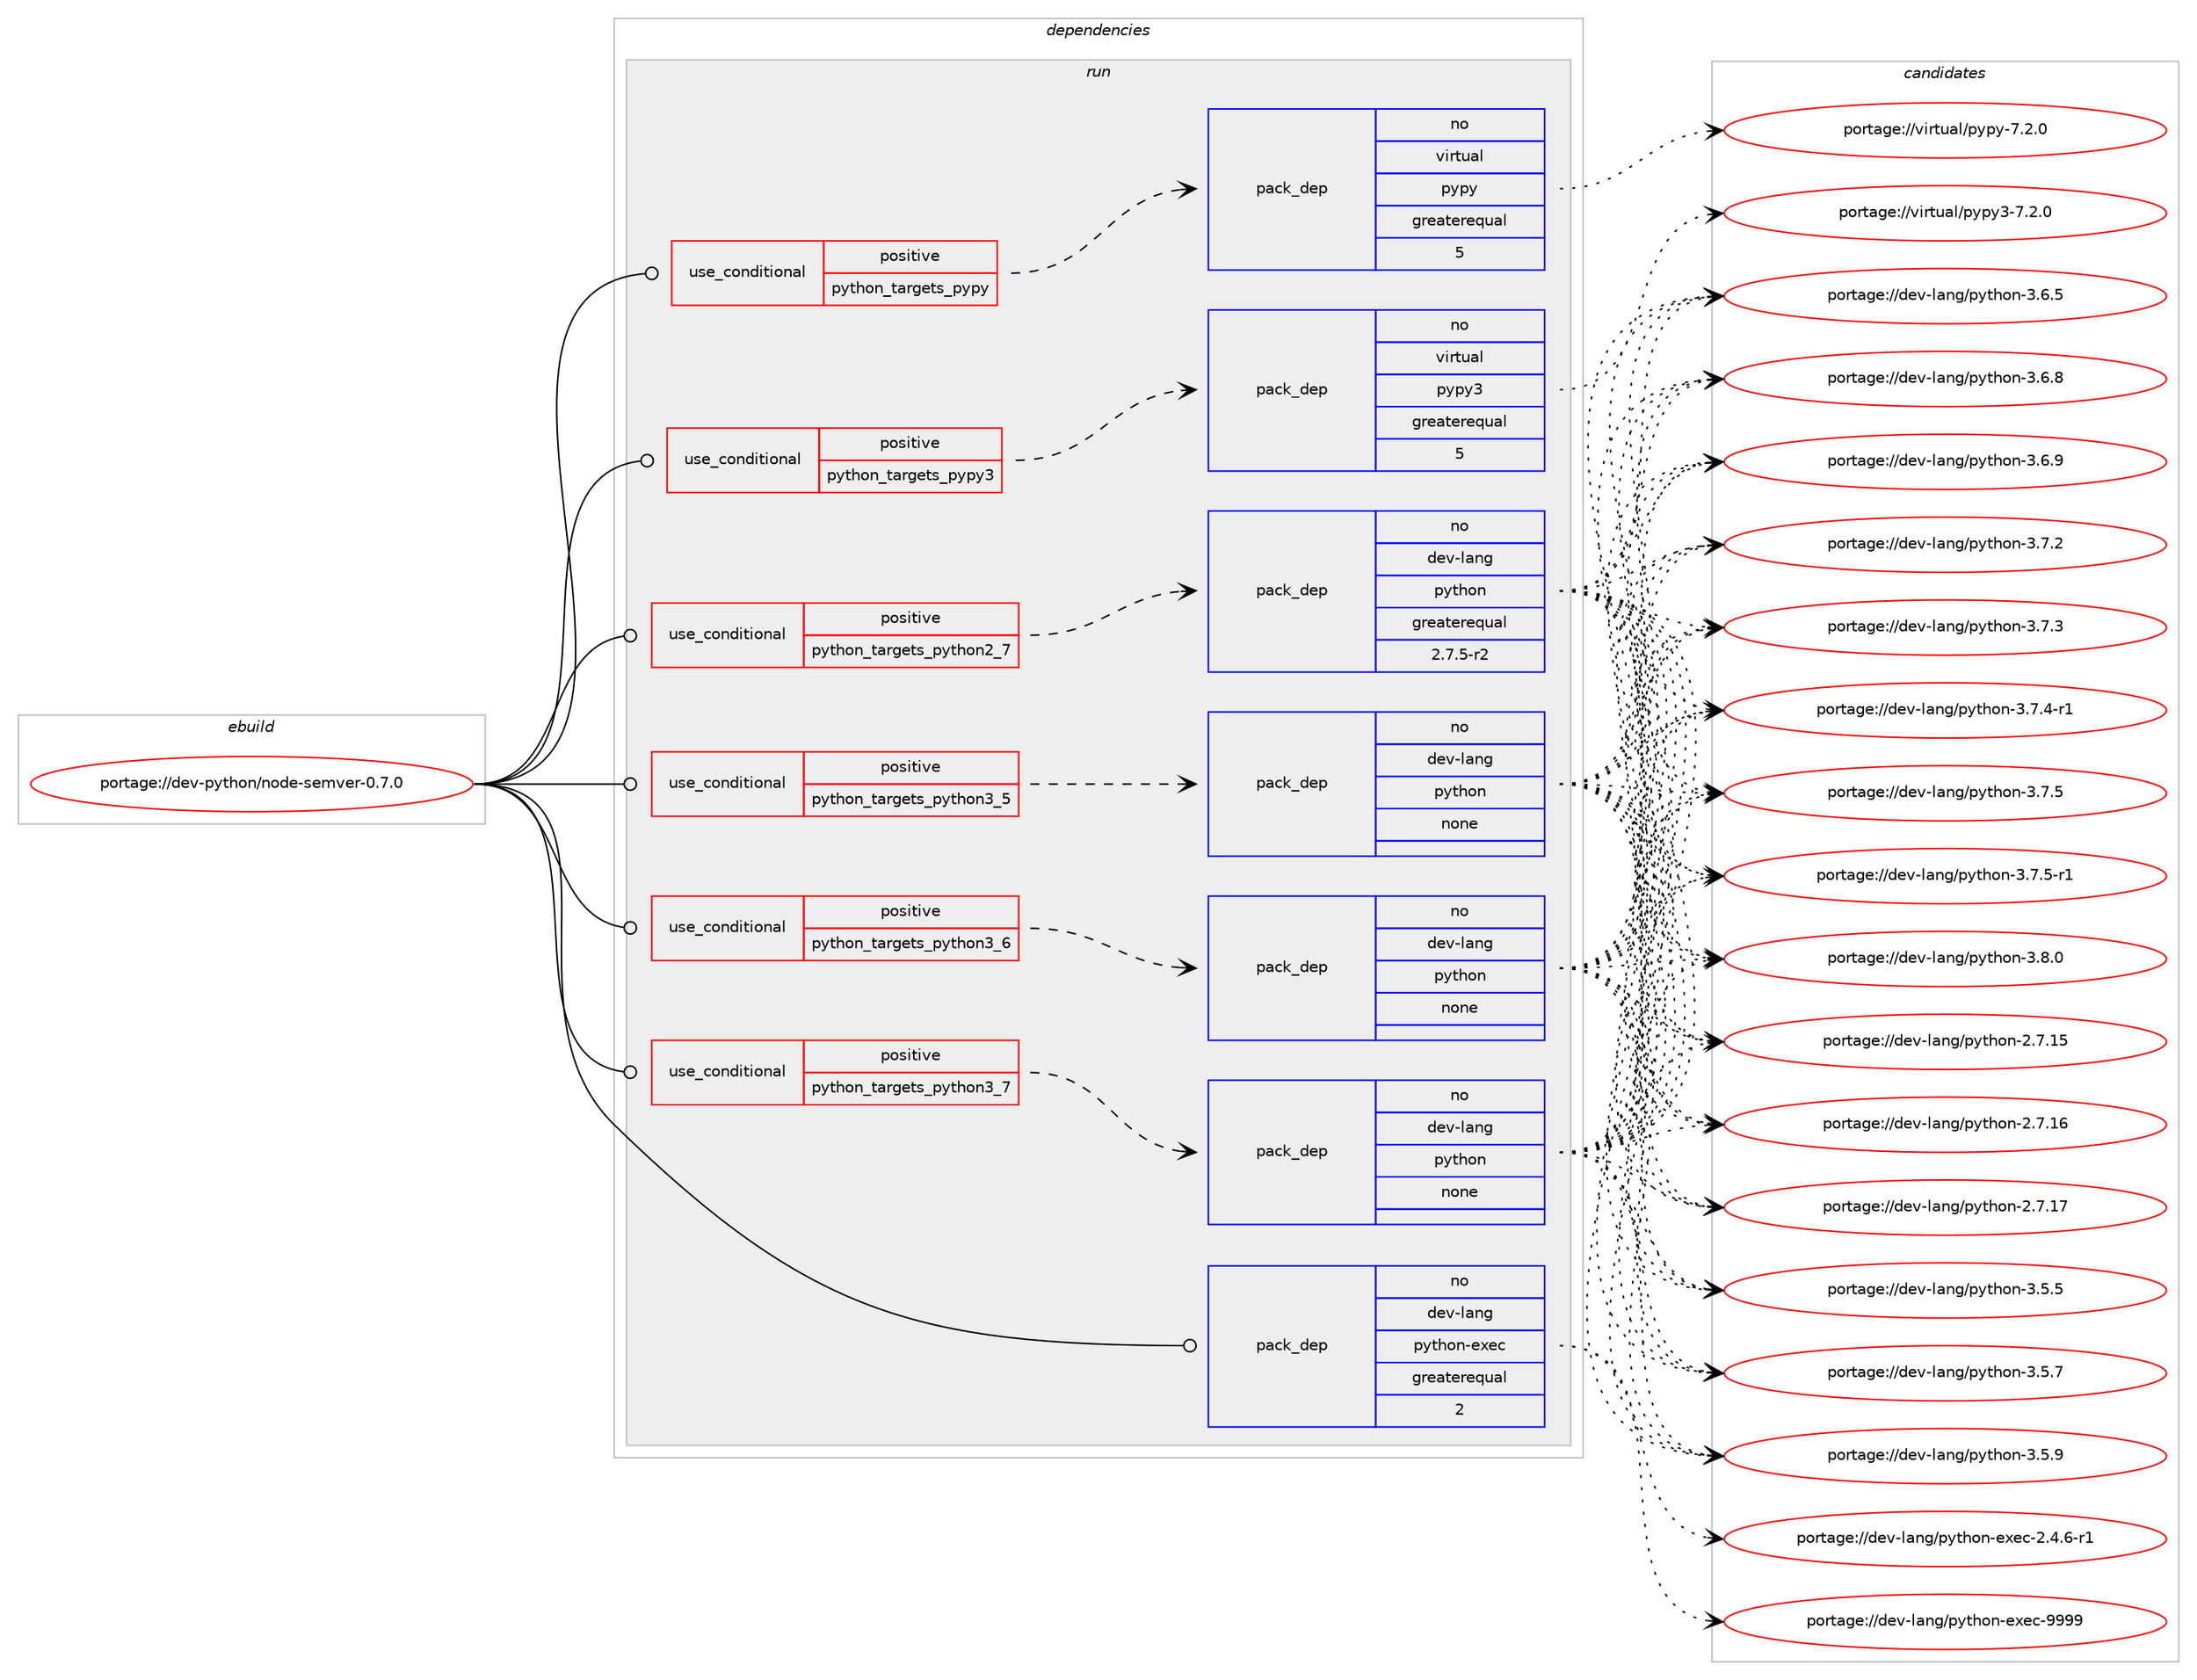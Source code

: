 digraph prolog {

# *************
# Graph options
# *************

newrank=true;
concentrate=true;
compound=true;
graph [rankdir=LR,fontname=Helvetica,fontsize=10,ranksep=1.5];#, ranksep=2.5, nodesep=0.2];
edge  [arrowhead=vee];
node  [fontname=Helvetica,fontsize=10];

# **********
# The ebuild
# **********

subgraph cluster_leftcol {
color=gray;
rank=same;
label=<<i>ebuild</i>>;
id [label="portage://dev-python/node-semver-0.7.0", color=red, width=4, href="../dev-python/node-semver-0.7.0.svg"];
}

# ****************
# The dependencies
# ****************

subgraph cluster_midcol {
color=gray;
label=<<i>dependencies</i>>;
subgraph cluster_compile {
fillcolor="#eeeeee";
style=filled;
label=<<i>compile</i>>;
}
subgraph cluster_compileandrun {
fillcolor="#eeeeee";
style=filled;
label=<<i>compile and run</i>>;
}
subgraph cluster_run {
fillcolor="#eeeeee";
style=filled;
label=<<i>run</i>>;
subgraph cond32423 {
dependency151586 [label=<<TABLE BORDER="0" CELLBORDER="1" CELLSPACING="0" CELLPADDING="4"><TR><TD ROWSPAN="3" CELLPADDING="10">use_conditional</TD></TR><TR><TD>positive</TD></TR><TR><TD>python_targets_pypy</TD></TR></TABLE>>, shape=none, color=red];
subgraph pack115835 {
dependency151587 [label=<<TABLE BORDER="0" CELLBORDER="1" CELLSPACING="0" CELLPADDING="4" WIDTH="220"><TR><TD ROWSPAN="6" CELLPADDING="30">pack_dep</TD></TR><TR><TD WIDTH="110">no</TD></TR><TR><TD>virtual</TD></TR><TR><TD>pypy</TD></TR><TR><TD>greaterequal</TD></TR><TR><TD>5</TD></TR></TABLE>>, shape=none, color=blue];
}
dependency151586:e -> dependency151587:w [weight=20,style="dashed",arrowhead="vee"];
}
id:e -> dependency151586:w [weight=20,style="solid",arrowhead="odot"];
subgraph cond32424 {
dependency151588 [label=<<TABLE BORDER="0" CELLBORDER="1" CELLSPACING="0" CELLPADDING="4"><TR><TD ROWSPAN="3" CELLPADDING="10">use_conditional</TD></TR><TR><TD>positive</TD></TR><TR><TD>python_targets_pypy3</TD></TR></TABLE>>, shape=none, color=red];
subgraph pack115836 {
dependency151589 [label=<<TABLE BORDER="0" CELLBORDER="1" CELLSPACING="0" CELLPADDING="4" WIDTH="220"><TR><TD ROWSPAN="6" CELLPADDING="30">pack_dep</TD></TR><TR><TD WIDTH="110">no</TD></TR><TR><TD>virtual</TD></TR><TR><TD>pypy3</TD></TR><TR><TD>greaterequal</TD></TR><TR><TD>5</TD></TR></TABLE>>, shape=none, color=blue];
}
dependency151588:e -> dependency151589:w [weight=20,style="dashed",arrowhead="vee"];
}
id:e -> dependency151588:w [weight=20,style="solid",arrowhead="odot"];
subgraph cond32425 {
dependency151590 [label=<<TABLE BORDER="0" CELLBORDER="1" CELLSPACING="0" CELLPADDING="4"><TR><TD ROWSPAN="3" CELLPADDING="10">use_conditional</TD></TR><TR><TD>positive</TD></TR><TR><TD>python_targets_python2_7</TD></TR></TABLE>>, shape=none, color=red];
subgraph pack115837 {
dependency151591 [label=<<TABLE BORDER="0" CELLBORDER="1" CELLSPACING="0" CELLPADDING="4" WIDTH="220"><TR><TD ROWSPAN="6" CELLPADDING="30">pack_dep</TD></TR><TR><TD WIDTH="110">no</TD></TR><TR><TD>dev-lang</TD></TR><TR><TD>python</TD></TR><TR><TD>greaterequal</TD></TR><TR><TD>2.7.5-r2</TD></TR></TABLE>>, shape=none, color=blue];
}
dependency151590:e -> dependency151591:w [weight=20,style="dashed",arrowhead="vee"];
}
id:e -> dependency151590:w [weight=20,style="solid",arrowhead="odot"];
subgraph cond32426 {
dependency151592 [label=<<TABLE BORDER="0" CELLBORDER="1" CELLSPACING="0" CELLPADDING="4"><TR><TD ROWSPAN="3" CELLPADDING="10">use_conditional</TD></TR><TR><TD>positive</TD></TR><TR><TD>python_targets_python3_5</TD></TR></TABLE>>, shape=none, color=red];
subgraph pack115838 {
dependency151593 [label=<<TABLE BORDER="0" CELLBORDER="1" CELLSPACING="0" CELLPADDING="4" WIDTH="220"><TR><TD ROWSPAN="6" CELLPADDING="30">pack_dep</TD></TR><TR><TD WIDTH="110">no</TD></TR><TR><TD>dev-lang</TD></TR><TR><TD>python</TD></TR><TR><TD>none</TD></TR><TR><TD></TD></TR></TABLE>>, shape=none, color=blue];
}
dependency151592:e -> dependency151593:w [weight=20,style="dashed",arrowhead="vee"];
}
id:e -> dependency151592:w [weight=20,style="solid",arrowhead="odot"];
subgraph cond32427 {
dependency151594 [label=<<TABLE BORDER="0" CELLBORDER="1" CELLSPACING="0" CELLPADDING="4"><TR><TD ROWSPAN="3" CELLPADDING="10">use_conditional</TD></TR><TR><TD>positive</TD></TR><TR><TD>python_targets_python3_6</TD></TR></TABLE>>, shape=none, color=red];
subgraph pack115839 {
dependency151595 [label=<<TABLE BORDER="0" CELLBORDER="1" CELLSPACING="0" CELLPADDING="4" WIDTH="220"><TR><TD ROWSPAN="6" CELLPADDING="30">pack_dep</TD></TR><TR><TD WIDTH="110">no</TD></TR><TR><TD>dev-lang</TD></TR><TR><TD>python</TD></TR><TR><TD>none</TD></TR><TR><TD></TD></TR></TABLE>>, shape=none, color=blue];
}
dependency151594:e -> dependency151595:w [weight=20,style="dashed",arrowhead="vee"];
}
id:e -> dependency151594:w [weight=20,style="solid",arrowhead="odot"];
subgraph cond32428 {
dependency151596 [label=<<TABLE BORDER="0" CELLBORDER="1" CELLSPACING="0" CELLPADDING="4"><TR><TD ROWSPAN="3" CELLPADDING="10">use_conditional</TD></TR><TR><TD>positive</TD></TR><TR><TD>python_targets_python3_7</TD></TR></TABLE>>, shape=none, color=red];
subgraph pack115840 {
dependency151597 [label=<<TABLE BORDER="0" CELLBORDER="1" CELLSPACING="0" CELLPADDING="4" WIDTH="220"><TR><TD ROWSPAN="6" CELLPADDING="30">pack_dep</TD></TR><TR><TD WIDTH="110">no</TD></TR><TR><TD>dev-lang</TD></TR><TR><TD>python</TD></TR><TR><TD>none</TD></TR><TR><TD></TD></TR></TABLE>>, shape=none, color=blue];
}
dependency151596:e -> dependency151597:w [weight=20,style="dashed",arrowhead="vee"];
}
id:e -> dependency151596:w [weight=20,style="solid",arrowhead="odot"];
subgraph pack115841 {
dependency151598 [label=<<TABLE BORDER="0" CELLBORDER="1" CELLSPACING="0" CELLPADDING="4" WIDTH="220"><TR><TD ROWSPAN="6" CELLPADDING="30">pack_dep</TD></TR><TR><TD WIDTH="110">no</TD></TR><TR><TD>dev-lang</TD></TR><TR><TD>python-exec</TD></TR><TR><TD>greaterequal</TD></TR><TR><TD>2</TD></TR></TABLE>>, shape=none, color=blue];
}
id:e -> dependency151598:w [weight=20,style="solid",arrowhead="odot"];
}
}

# **************
# The candidates
# **************

subgraph cluster_choices {
rank=same;
color=gray;
label=<<i>candidates</i>>;

subgraph choice115835 {
color=black;
nodesep=1;
choiceportage1181051141161179710847112121112121455546504648 [label="portage://virtual/pypy-7.2.0", color=red, width=4,href="../virtual/pypy-7.2.0.svg"];
dependency151587:e -> choiceportage1181051141161179710847112121112121455546504648:w [style=dotted,weight="100"];
}
subgraph choice115836 {
color=black;
nodesep=1;
choiceportage118105114116117971084711212111212151455546504648 [label="portage://virtual/pypy3-7.2.0", color=red, width=4,href="../virtual/pypy3-7.2.0.svg"];
dependency151589:e -> choiceportage118105114116117971084711212111212151455546504648:w [style=dotted,weight="100"];
}
subgraph choice115837 {
color=black;
nodesep=1;
choiceportage10010111845108971101034711212111610411111045504655464953 [label="portage://dev-lang/python-2.7.15", color=red, width=4,href="../dev-lang/python-2.7.15.svg"];
choiceportage10010111845108971101034711212111610411111045504655464954 [label="portage://dev-lang/python-2.7.16", color=red, width=4,href="../dev-lang/python-2.7.16.svg"];
choiceportage10010111845108971101034711212111610411111045504655464955 [label="portage://dev-lang/python-2.7.17", color=red, width=4,href="../dev-lang/python-2.7.17.svg"];
choiceportage100101118451089711010347112121116104111110455146534653 [label="portage://dev-lang/python-3.5.5", color=red, width=4,href="../dev-lang/python-3.5.5.svg"];
choiceportage100101118451089711010347112121116104111110455146534655 [label="portage://dev-lang/python-3.5.7", color=red, width=4,href="../dev-lang/python-3.5.7.svg"];
choiceportage100101118451089711010347112121116104111110455146534657 [label="portage://dev-lang/python-3.5.9", color=red, width=4,href="../dev-lang/python-3.5.9.svg"];
choiceportage100101118451089711010347112121116104111110455146544653 [label="portage://dev-lang/python-3.6.5", color=red, width=4,href="../dev-lang/python-3.6.5.svg"];
choiceportage100101118451089711010347112121116104111110455146544656 [label="portage://dev-lang/python-3.6.8", color=red, width=4,href="../dev-lang/python-3.6.8.svg"];
choiceportage100101118451089711010347112121116104111110455146544657 [label="portage://dev-lang/python-3.6.9", color=red, width=4,href="../dev-lang/python-3.6.9.svg"];
choiceportage100101118451089711010347112121116104111110455146554650 [label="portage://dev-lang/python-3.7.2", color=red, width=4,href="../dev-lang/python-3.7.2.svg"];
choiceportage100101118451089711010347112121116104111110455146554651 [label="portage://dev-lang/python-3.7.3", color=red, width=4,href="../dev-lang/python-3.7.3.svg"];
choiceportage1001011184510897110103471121211161041111104551465546524511449 [label="portage://dev-lang/python-3.7.4-r1", color=red, width=4,href="../dev-lang/python-3.7.4-r1.svg"];
choiceportage100101118451089711010347112121116104111110455146554653 [label="portage://dev-lang/python-3.7.5", color=red, width=4,href="../dev-lang/python-3.7.5.svg"];
choiceportage1001011184510897110103471121211161041111104551465546534511449 [label="portage://dev-lang/python-3.7.5-r1", color=red, width=4,href="../dev-lang/python-3.7.5-r1.svg"];
choiceportage100101118451089711010347112121116104111110455146564648 [label="portage://dev-lang/python-3.8.0", color=red, width=4,href="../dev-lang/python-3.8.0.svg"];
dependency151591:e -> choiceportage10010111845108971101034711212111610411111045504655464953:w [style=dotted,weight="100"];
dependency151591:e -> choiceportage10010111845108971101034711212111610411111045504655464954:w [style=dotted,weight="100"];
dependency151591:e -> choiceportage10010111845108971101034711212111610411111045504655464955:w [style=dotted,weight="100"];
dependency151591:e -> choiceportage100101118451089711010347112121116104111110455146534653:w [style=dotted,weight="100"];
dependency151591:e -> choiceportage100101118451089711010347112121116104111110455146534655:w [style=dotted,weight="100"];
dependency151591:e -> choiceportage100101118451089711010347112121116104111110455146534657:w [style=dotted,weight="100"];
dependency151591:e -> choiceportage100101118451089711010347112121116104111110455146544653:w [style=dotted,weight="100"];
dependency151591:e -> choiceportage100101118451089711010347112121116104111110455146544656:w [style=dotted,weight="100"];
dependency151591:e -> choiceportage100101118451089711010347112121116104111110455146544657:w [style=dotted,weight="100"];
dependency151591:e -> choiceportage100101118451089711010347112121116104111110455146554650:w [style=dotted,weight="100"];
dependency151591:e -> choiceportage100101118451089711010347112121116104111110455146554651:w [style=dotted,weight="100"];
dependency151591:e -> choiceportage1001011184510897110103471121211161041111104551465546524511449:w [style=dotted,weight="100"];
dependency151591:e -> choiceportage100101118451089711010347112121116104111110455146554653:w [style=dotted,weight="100"];
dependency151591:e -> choiceportage1001011184510897110103471121211161041111104551465546534511449:w [style=dotted,weight="100"];
dependency151591:e -> choiceportage100101118451089711010347112121116104111110455146564648:w [style=dotted,weight="100"];
}
subgraph choice115838 {
color=black;
nodesep=1;
choiceportage10010111845108971101034711212111610411111045504655464953 [label="portage://dev-lang/python-2.7.15", color=red, width=4,href="../dev-lang/python-2.7.15.svg"];
choiceportage10010111845108971101034711212111610411111045504655464954 [label="portage://dev-lang/python-2.7.16", color=red, width=4,href="../dev-lang/python-2.7.16.svg"];
choiceportage10010111845108971101034711212111610411111045504655464955 [label="portage://dev-lang/python-2.7.17", color=red, width=4,href="../dev-lang/python-2.7.17.svg"];
choiceportage100101118451089711010347112121116104111110455146534653 [label="portage://dev-lang/python-3.5.5", color=red, width=4,href="../dev-lang/python-3.5.5.svg"];
choiceportage100101118451089711010347112121116104111110455146534655 [label="portage://dev-lang/python-3.5.7", color=red, width=4,href="../dev-lang/python-3.5.7.svg"];
choiceportage100101118451089711010347112121116104111110455146534657 [label="portage://dev-lang/python-3.5.9", color=red, width=4,href="../dev-lang/python-3.5.9.svg"];
choiceportage100101118451089711010347112121116104111110455146544653 [label="portage://dev-lang/python-3.6.5", color=red, width=4,href="../dev-lang/python-3.6.5.svg"];
choiceportage100101118451089711010347112121116104111110455146544656 [label="portage://dev-lang/python-3.6.8", color=red, width=4,href="../dev-lang/python-3.6.8.svg"];
choiceportage100101118451089711010347112121116104111110455146544657 [label="portage://dev-lang/python-3.6.9", color=red, width=4,href="../dev-lang/python-3.6.9.svg"];
choiceportage100101118451089711010347112121116104111110455146554650 [label="portage://dev-lang/python-3.7.2", color=red, width=4,href="../dev-lang/python-3.7.2.svg"];
choiceportage100101118451089711010347112121116104111110455146554651 [label="portage://dev-lang/python-3.7.3", color=red, width=4,href="../dev-lang/python-3.7.3.svg"];
choiceportage1001011184510897110103471121211161041111104551465546524511449 [label="portage://dev-lang/python-3.7.4-r1", color=red, width=4,href="../dev-lang/python-3.7.4-r1.svg"];
choiceportage100101118451089711010347112121116104111110455146554653 [label="portage://dev-lang/python-3.7.5", color=red, width=4,href="../dev-lang/python-3.7.5.svg"];
choiceportage1001011184510897110103471121211161041111104551465546534511449 [label="portage://dev-lang/python-3.7.5-r1", color=red, width=4,href="../dev-lang/python-3.7.5-r1.svg"];
choiceportage100101118451089711010347112121116104111110455146564648 [label="portage://dev-lang/python-3.8.0", color=red, width=4,href="../dev-lang/python-3.8.0.svg"];
dependency151593:e -> choiceportage10010111845108971101034711212111610411111045504655464953:w [style=dotted,weight="100"];
dependency151593:e -> choiceportage10010111845108971101034711212111610411111045504655464954:w [style=dotted,weight="100"];
dependency151593:e -> choiceportage10010111845108971101034711212111610411111045504655464955:w [style=dotted,weight="100"];
dependency151593:e -> choiceportage100101118451089711010347112121116104111110455146534653:w [style=dotted,weight="100"];
dependency151593:e -> choiceportage100101118451089711010347112121116104111110455146534655:w [style=dotted,weight="100"];
dependency151593:e -> choiceportage100101118451089711010347112121116104111110455146534657:w [style=dotted,weight="100"];
dependency151593:e -> choiceportage100101118451089711010347112121116104111110455146544653:w [style=dotted,weight="100"];
dependency151593:e -> choiceportage100101118451089711010347112121116104111110455146544656:w [style=dotted,weight="100"];
dependency151593:e -> choiceportage100101118451089711010347112121116104111110455146544657:w [style=dotted,weight="100"];
dependency151593:e -> choiceportage100101118451089711010347112121116104111110455146554650:w [style=dotted,weight="100"];
dependency151593:e -> choiceportage100101118451089711010347112121116104111110455146554651:w [style=dotted,weight="100"];
dependency151593:e -> choiceportage1001011184510897110103471121211161041111104551465546524511449:w [style=dotted,weight="100"];
dependency151593:e -> choiceportage100101118451089711010347112121116104111110455146554653:w [style=dotted,weight="100"];
dependency151593:e -> choiceportage1001011184510897110103471121211161041111104551465546534511449:w [style=dotted,weight="100"];
dependency151593:e -> choiceportage100101118451089711010347112121116104111110455146564648:w [style=dotted,weight="100"];
}
subgraph choice115839 {
color=black;
nodesep=1;
choiceportage10010111845108971101034711212111610411111045504655464953 [label="portage://dev-lang/python-2.7.15", color=red, width=4,href="../dev-lang/python-2.7.15.svg"];
choiceportage10010111845108971101034711212111610411111045504655464954 [label="portage://dev-lang/python-2.7.16", color=red, width=4,href="../dev-lang/python-2.7.16.svg"];
choiceportage10010111845108971101034711212111610411111045504655464955 [label="portage://dev-lang/python-2.7.17", color=red, width=4,href="../dev-lang/python-2.7.17.svg"];
choiceportage100101118451089711010347112121116104111110455146534653 [label="portage://dev-lang/python-3.5.5", color=red, width=4,href="../dev-lang/python-3.5.5.svg"];
choiceportage100101118451089711010347112121116104111110455146534655 [label="portage://dev-lang/python-3.5.7", color=red, width=4,href="../dev-lang/python-3.5.7.svg"];
choiceportage100101118451089711010347112121116104111110455146534657 [label="portage://dev-lang/python-3.5.9", color=red, width=4,href="../dev-lang/python-3.5.9.svg"];
choiceportage100101118451089711010347112121116104111110455146544653 [label="portage://dev-lang/python-3.6.5", color=red, width=4,href="../dev-lang/python-3.6.5.svg"];
choiceportage100101118451089711010347112121116104111110455146544656 [label="portage://dev-lang/python-3.6.8", color=red, width=4,href="../dev-lang/python-3.6.8.svg"];
choiceportage100101118451089711010347112121116104111110455146544657 [label="portage://dev-lang/python-3.6.9", color=red, width=4,href="../dev-lang/python-3.6.9.svg"];
choiceportage100101118451089711010347112121116104111110455146554650 [label="portage://dev-lang/python-3.7.2", color=red, width=4,href="../dev-lang/python-3.7.2.svg"];
choiceportage100101118451089711010347112121116104111110455146554651 [label="portage://dev-lang/python-3.7.3", color=red, width=4,href="../dev-lang/python-3.7.3.svg"];
choiceportage1001011184510897110103471121211161041111104551465546524511449 [label="portage://dev-lang/python-3.7.4-r1", color=red, width=4,href="../dev-lang/python-3.7.4-r1.svg"];
choiceportage100101118451089711010347112121116104111110455146554653 [label="portage://dev-lang/python-3.7.5", color=red, width=4,href="../dev-lang/python-3.7.5.svg"];
choiceportage1001011184510897110103471121211161041111104551465546534511449 [label="portage://dev-lang/python-3.7.5-r1", color=red, width=4,href="../dev-lang/python-3.7.5-r1.svg"];
choiceportage100101118451089711010347112121116104111110455146564648 [label="portage://dev-lang/python-3.8.0", color=red, width=4,href="../dev-lang/python-3.8.0.svg"];
dependency151595:e -> choiceportage10010111845108971101034711212111610411111045504655464953:w [style=dotted,weight="100"];
dependency151595:e -> choiceportage10010111845108971101034711212111610411111045504655464954:w [style=dotted,weight="100"];
dependency151595:e -> choiceportage10010111845108971101034711212111610411111045504655464955:w [style=dotted,weight="100"];
dependency151595:e -> choiceportage100101118451089711010347112121116104111110455146534653:w [style=dotted,weight="100"];
dependency151595:e -> choiceportage100101118451089711010347112121116104111110455146534655:w [style=dotted,weight="100"];
dependency151595:e -> choiceportage100101118451089711010347112121116104111110455146534657:w [style=dotted,weight="100"];
dependency151595:e -> choiceportage100101118451089711010347112121116104111110455146544653:w [style=dotted,weight="100"];
dependency151595:e -> choiceportage100101118451089711010347112121116104111110455146544656:w [style=dotted,weight="100"];
dependency151595:e -> choiceportage100101118451089711010347112121116104111110455146544657:w [style=dotted,weight="100"];
dependency151595:e -> choiceportage100101118451089711010347112121116104111110455146554650:w [style=dotted,weight="100"];
dependency151595:e -> choiceportage100101118451089711010347112121116104111110455146554651:w [style=dotted,weight="100"];
dependency151595:e -> choiceportage1001011184510897110103471121211161041111104551465546524511449:w [style=dotted,weight="100"];
dependency151595:e -> choiceportage100101118451089711010347112121116104111110455146554653:w [style=dotted,weight="100"];
dependency151595:e -> choiceportage1001011184510897110103471121211161041111104551465546534511449:w [style=dotted,weight="100"];
dependency151595:e -> choiceportage100101118451089711010347112121116104111110455146564648:w [style=dotted,weight="100"];
}
subgraph choice115840 {
color=black;
nodesep=1;
choiceportage10010111845108971101034711212111610411111045504655464953 [label="portage://dev-lang/python-2.7.15", color=red, width=4,href="../dev-lang/python-2.7.15.svg"];
choiceportage10010111845108971101034711212111610411111045504655464954 [label="portage://dev-lang/python-2.7.16", color=red, width=4,href="../dev-lang/python-2.7.16.svg"];
choiceportage10010111845108971101034711212111610411111045504655464955 [label="portage://dev-lang/python-2.7.17", color=red, width=4,href="../dev-lang/python-2.7.17.svg"];
choiceportage100101118451089711010347112121116104111110455146534653 [label="portage://dev-lang/python-3.5.5", color=red, width=4,href="../dev-lang/python-3.5.5.svg"];
choiceportage100101118451089711010347112121116104111110455146534655 [label="portage://dev-lang/python-3.5.7", color=red, width=4,href="../dev-lang/python-3.5.7.svg"];
choiceportage100101118451089711010347112121116104111110455146534657 [label="portage://dev-lang/python-3.5.9", color=red, width=4,href="../dev-lang/python-3.5.9.svg"];
choiceportage100101118451089711010347112121116104111110455146544653 [label="portage://dev-lang/python-3.6.5", color=red, width=4,href="../dev-lang/python-3.6.5.svg"];
choiceportage100101118451089711010347112121116104111110455146544656 [label="portage://dev-lang/python-3.6.8", color=red, width=4,href="../dev-lang/python-3.6.8.svg"];
choiceportage100101118451089711010347112121116104111110455146544657 [label="portage://dev-lang/python-3.6.9", color=red, width=4,href="../dev-lang/python-3.6.9.svg"];
choiceportage100101118451089711010347112121116104111110455146554650 [label="portage://dev-lang/python-3.7.2", color=red, width=4,href="../dev-lang/python-3.7.2.svg"];
choiceportage100101118451089711010347112121116104111110455146554651 [label="portage://dev-lang/python-3.7.3", color=red, width=4,href="../dev-lang/python-3.7.3.svg"];
choiceportage1001011184510897110103471121211161041111104551465546524511449 [label="portage://dev-lang/python-3.7.4-r1", color=red, width=4,href="../dev-lang/python-3.7.4-r1.svg"];
choiceportage100101118451089711010347112121116104111110455146554653 [label="portage://dev-lang/python-3.7.5", color=red, width=4,href="../dev-lang/python-3.7.5.svg"];
choiceportage1001011184510897110103471121211161041111104551465546534511449 [label="portage://dev-lang/python-3.7.5-r1", color=red, width=4,href="../dev-lang/python-3.7.5-r1.svg"];
choiceportage100101118451089711010347112121116104111110455146564648 [label="portage://dev-lang/python-3.8.0", color=red, width=4,href="../dev-lang/python-3.8.0.svg"];
dependency151597:e -> choiceportage10010111845108971101034711212111610411111045504655464953:w [style=dotted,weight="100"];
dependency151597:e -> choiceportage10010111845108971101034711212111610411111045504655464954:w [style=dotted,weight="100"];
dependency151597:e -> choiceportage10010111845108971101034711212111610411111045504655464955:w [style=dotted,weight="100"];
dependency151597:e -> choiceportage100101118451089711010347112121116104111110455146534653:w [style=dotted,weight="100"];
dependency151597:e -> choiceportage100101118451089711010347112121116104111110455146534655:w [style=dotted,weight="100"];
dependency151597:e -> choiceportage100101118451089711010347112121116104111110455146534657:w [style=dotted,weight="100"];
dependency151597:e -> choiceportage100101118451089711010347112121116104111110455146544653:w [style=dotted,weight="100"];
dependency151597:e -> choiceportage100101118451089711010347112121116104111110455146544656:w [style=dotted,weight="100"];
dependency151597:e -> choiceportage100101118451089711010347112121116104111110455146544657:w [style=dotted,weight="100"];
dependency151597:e -> choiceportage100101118451089711010347112121116104111110455146554650:w [style=dotted,weight="100"];
dependency151597:e -> choiceportage100101118451089711010347112121116104111110455146554651:w [style=dotted,weight="100"];
dependency151597:e -> choiceportage1001011184510897110103471121211161041111104551465546524511449:w [style=dotted,weight="100"];
dependency151597:e -> choiceportage100101118451089711010347112121116104111110455146554653:w [style=dotted,weight="100"];
dependency151597:e -> choiceportage1001011184510897110103471121211161041111104551465546534511449:w [style=dotted,weight="100"];
dependency151597:e -> choiceportage100101118451089711010347112121116104111110455146564648:w [style=dotted,weight="100"];
}
subgraph choice115841 {
color=black;
nodesep=1;
choiceportage10010111845108971101034711212111610411111045101120101994550465246544511449 [label="portage://dev-lang/python-exec-2.4.6-r1", color=red, width=4,href="../dev-lang/python-exec-2.4.6-r1.svg"];
choiceportage10010111845108971101034711212111610411111045101120101994557575757 [label="portage://dev-lang/python-exec-9999", color=red, width=4,href="../dev-lang/python-exec-9999.svg"];
dependency151598:e -> choiceportage10010111845108971101034711212111610411111045101120101994550465246544511449:w [style=dotted,weight="100"];
dependency151598:e -> choiceportage10010111845108971101034711212111610411111045101120101994557575757:w [style=dotted,weight="100"];
}
}

}
